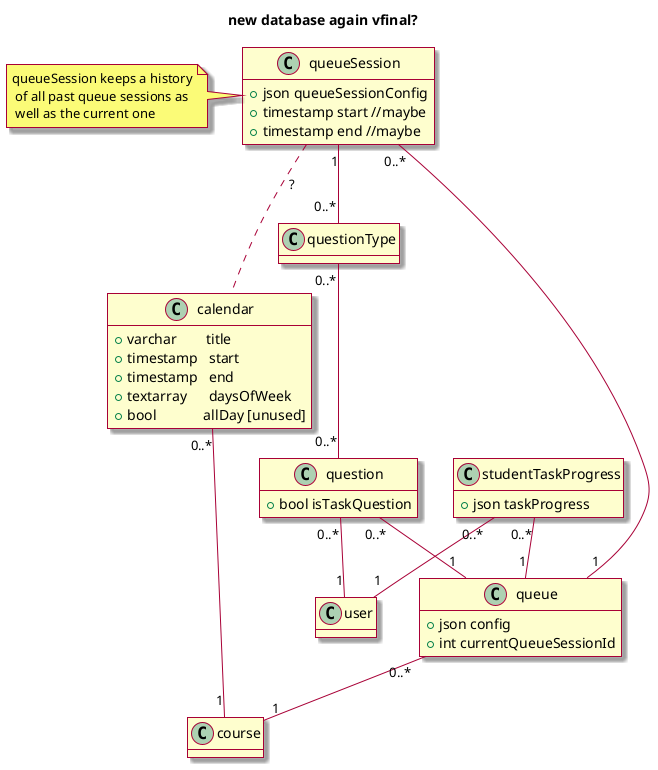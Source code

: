 @startuml

skin rose

title new database again vfinal?


class queue {
  +json config
  +int currentQueueSessionId
  '+json currentQueueSessionConfig
}

class course

class calendar {
  +varchar        title
  +timestamp   start 
  +timestamp   end
  +textarray      daysOfWeek
  +bool             allDay [unused]
}

class course

class question {
  +bool isTaskQuestion
}

class thing as "studentTaskProgress" {
  +json taskProgress
}

class questionType { 
  ' questionTypes are only going to be tags, not tasks
  '+bool isTask
  '+varchar shortName
  '+bool blocking
}

class queueSession {
  '+varchar sessionName //e.g. "Lab 1"
  +json queueSessionConfig
  +timestamp start //maybe
  +timestamp end //maybe
}
note left : queueSession keeps a history\n of all past queue sessions as \n well as the current one

queue "0..*" -- "1" course
question "0..*" -- "1" queue
question "0..*" -- "1" user
thing "0..*" -- "1" user
thing "0..*" -- "1" queue
calendar "0..*" --right "1" course
questionType "0..*" -- "0..*" question
' still not sure whether to remove this connection EDIT: i think removing it is a good idea since that way queues don't have access to all the previous questionTypes
' questionType "0..*" -- "1" queue 
queueSession "0..*" -- "1" queue
queueSession "1" -- "0..*" questionType

queueSession .. calendar : ?

hide empty methods
' hide circle

' NOTE: does it make sense to have a connection between question and queueSession?
' from a histroy standpoint, yes, but the connection might be unused otherwise

' Note to self: we are not hijacking the "event" table since then events would need to store session configs as well as have a connection to questionType, and it makes more sense to keep those things seperate

@enduml